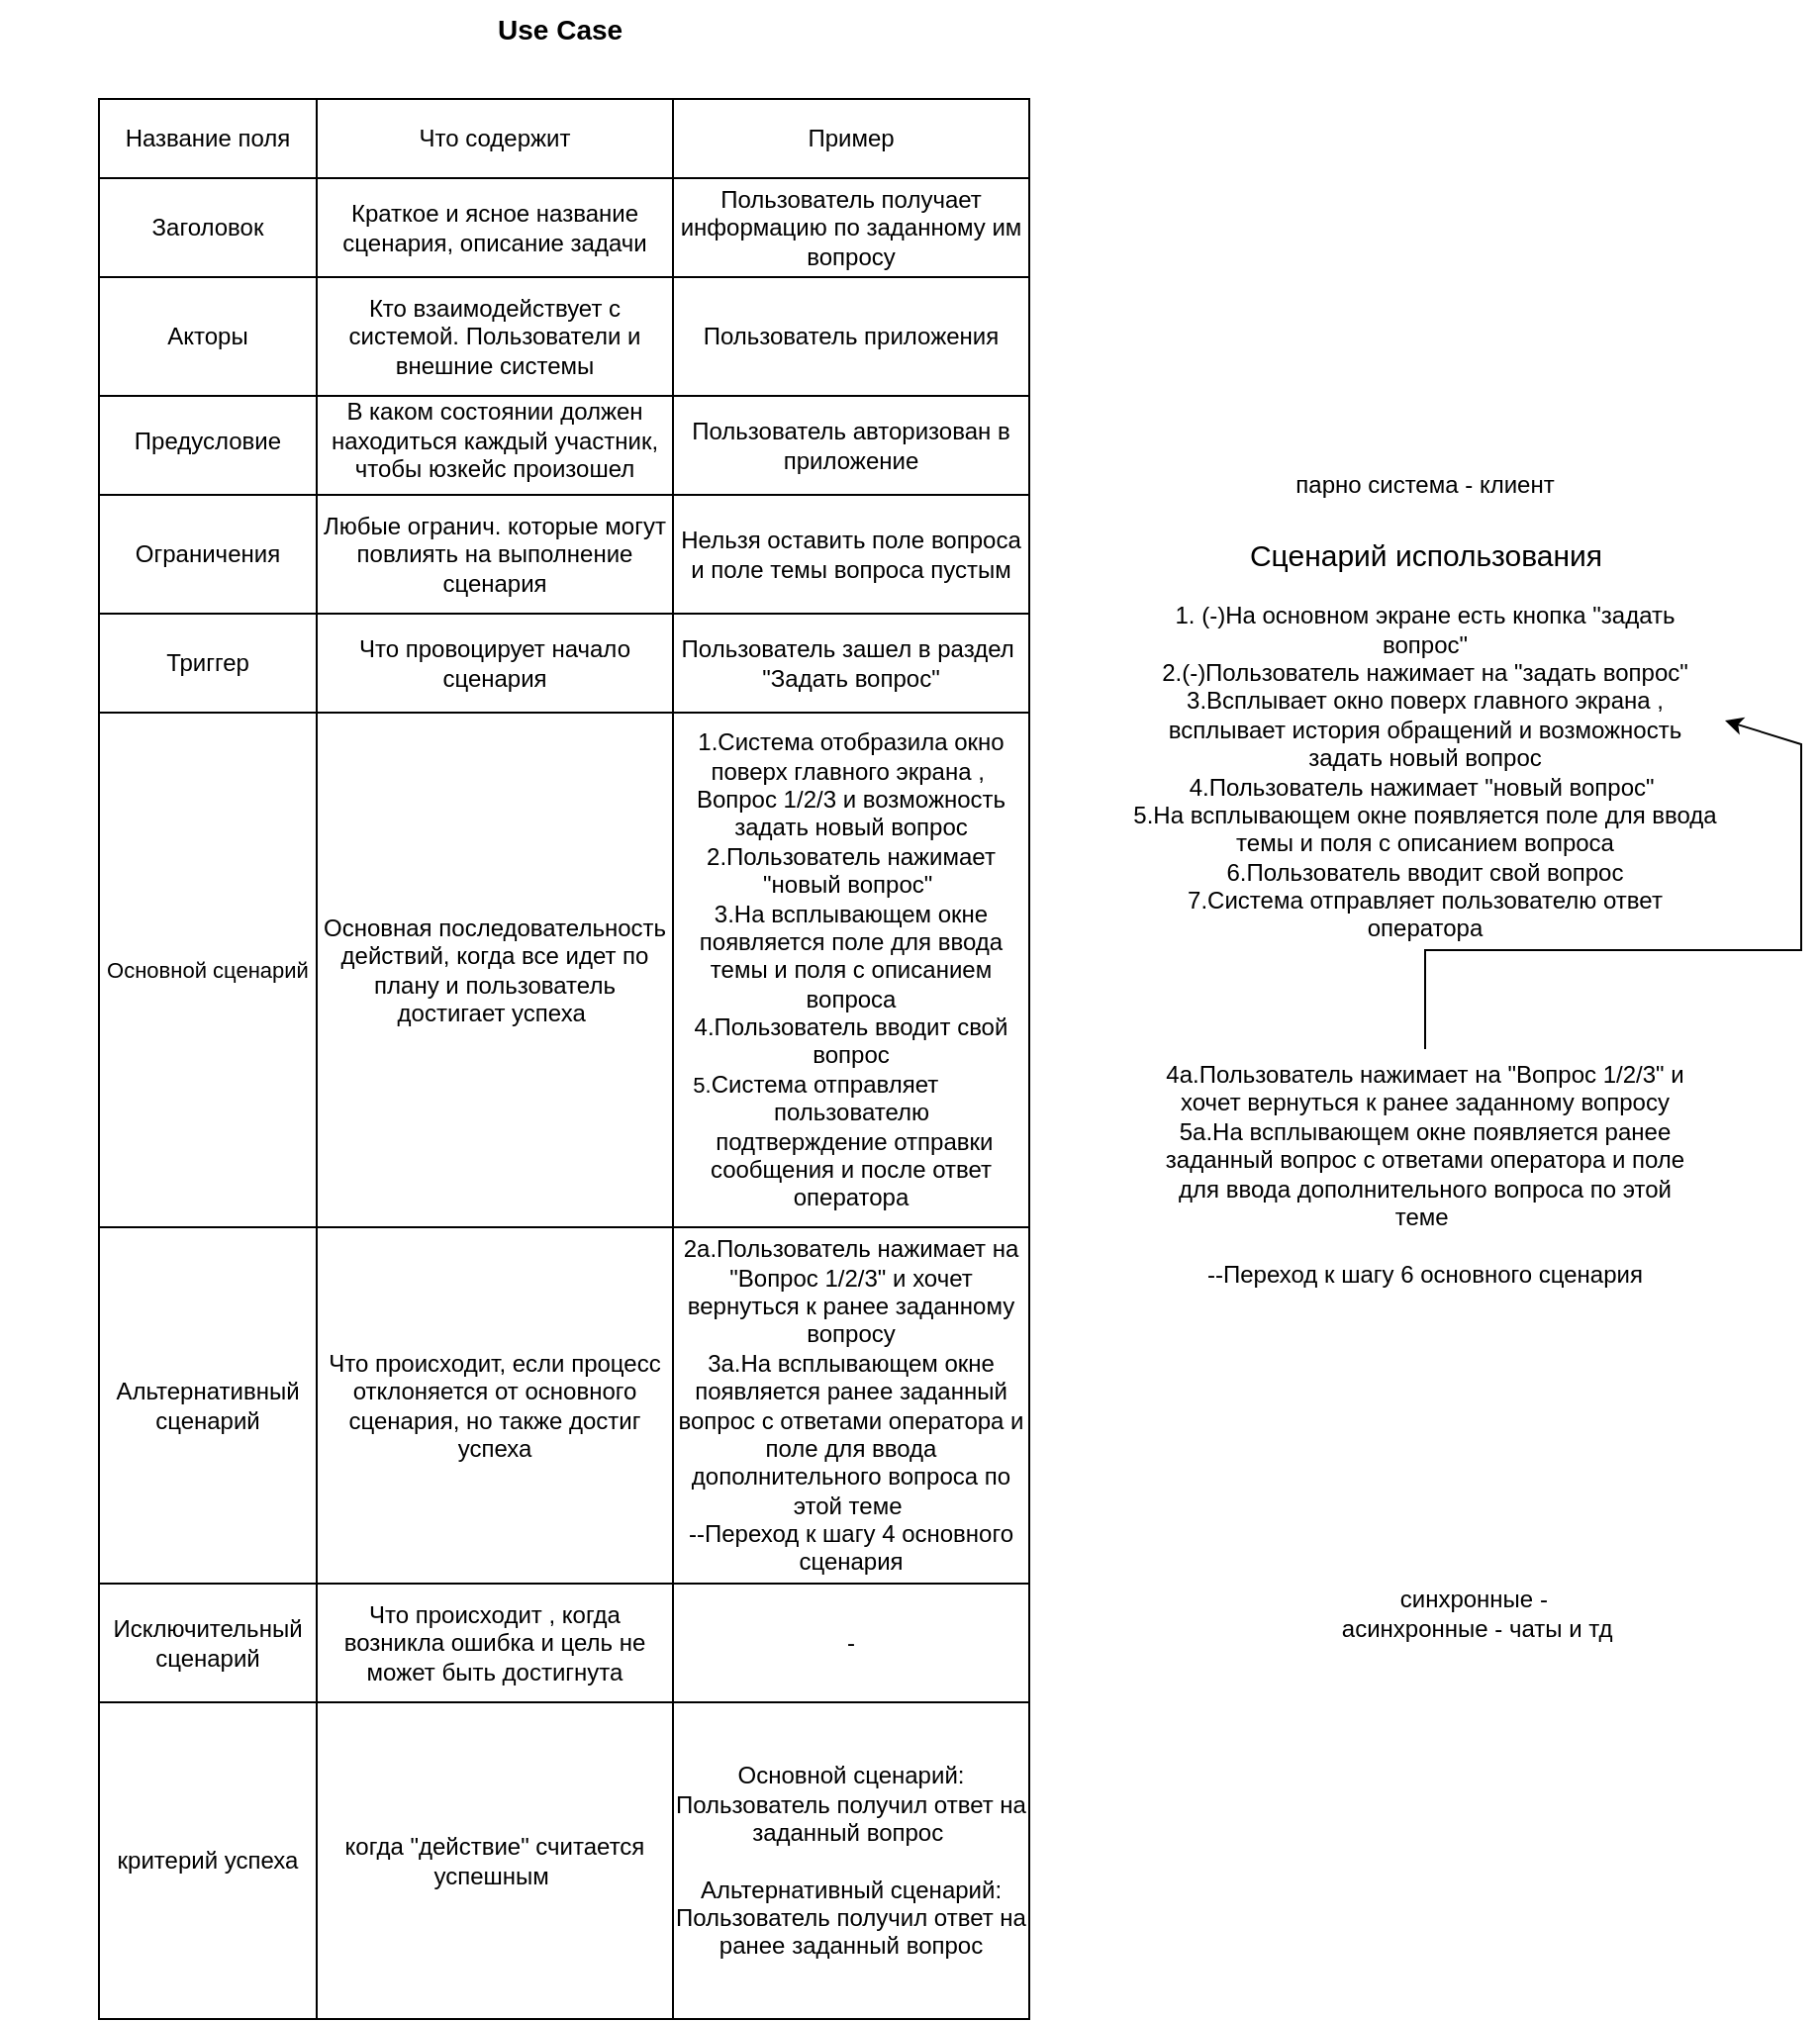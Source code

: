 <mxfile version="24.8.2">
  <diagram name="Страница — 1" id="vVW2spYJy6XFFA4plTyB">
    <mxGraphModel dx="1502" dy="724" grid="1" gridSize="10" guides="1" tooltips="1" connect="1" arrows="1" fold="1" page="1" pageScale="1" pageWidth="827" pageHeight="1169" math="0" shadow="0">
      <root>
        <mxCell id="0" />
        <mxCell id="1" parent="0" />
        <mxCell id="A57y-lmYgFKOgDCGpoUl-1" value="Заголовок" style="rounded=0;whiteSpace=wrap;html=1;" parent="1" vertex="1">
          <mxGeometry x="20" y="90" width="110" height="50" as="geometry" />
        </mxCell>
        <mxCell id="A57y-lmYgFKOgDCGpoUl-2" value="Название поля" style="rounded=0;whiteSpace=wrap;html=1;" parent="1" vertex="1">
          <mxGeometry x="20" y="50" width="110" height="40" as="geometry" />
        </mxCell>
        <mxCell id="A57y-lmYgFKOgDCGpoUl-3" value="&lt;div&gt;&lt;br&gt;&lt;/div&gt;Предусловие" style="rounded=0;whiteSpace=wrap;html=1;align=center;" parent="1" vertex="1">
          <mxGeometry x="20" y="180" width="110" height="70" as="geometry" />
        </mxCell>
        <mxCell id="A57y-lmYgFKOgDCGpoUl-4" value="Акторы" style="rounded=0;whiteSpace=wrap;html=1;" parent="1" vertex="1">
          <mxGeometry x="20" y="140" width="110" height="60" as="geometry" />
        </mxCell>
        <mxCell id="A57y-lmYgFKOgDCGpoUl-5" value="Ограничения" style="rounded=0;whiteSpace=wrap;html=1;" parent="1" vertex="1">
          <mxGeometry x="20" y="250" width="110" height="60" as="geometry" />
        </mxCell>
        <mxCell id="A57y-lmYgFKOgDCGpoUl-7" value="Краткое и ясное название сценария, описание задачи" style="rounded=0;whiteSpace=wrap;html=1;" parent="1" vertex="1">
          <mxGeometry x="130" y="90" width="180" height="50" as="geometry" />
        </mxCell>
        <mxCell id="A57y-lmYgFKOgDCGpoUl-8" value="Что содержит" style="rounded=0;whiteSpace=wrap;html=1;" parent="1" vertex="1">
          <mxGeometry x="130" y="50" width="180" height="40" as="geometry" />
        </mxCell>
        <mxCell id="A57y-lmYgFKOgDCGpoUl-9" value="&lt;div&gt;&lt;br&gt;&lt;/div&gt;В каком состоянии должен находиться каждый участник, чтобы юзкейс произошел" style="rounded=0;whiteSpace=wrap;html=1;" parent="1" vertex="1">
          <mxGeometry x="130" y="180" width="180" height="70" as="geometry" />
        </mxCell>
        <mxCell id="A57y-lmYgFKOgDCGpoUl-10" value="Кто взаимодействует с системой. Пользователи и внешние системы" style="rounded=0;whiteSpace=wrap;html=1;" parent="1" vertex="1">
          <mxGeometry x="130" y="140" width="180" height="60" as="geometry" />
        </mxCell>
        <mxCell id="A57y-lmYgFKOgDCGpoUl-11" value="Любые огранич. которые могут повлиять на выполнение сценария" style="rounded=0;whiteSpace=wrap;html=1;" parent="1" vertex="1">
          <mxGeometry x="130" y="250" width="180" height="60" as="geometry" />
        </mxCell>
        <mxCell id="A57y-lmYgFKOgDCGpoUl-17" value="Триггер" style="rounded=0;whiteSpace=wrap;html=1;" parent="1" vertex="1">
          <mxGeometry x="20" y="310" width="110" height="50" as="geometry" />
        </mxCell>
        <mxCell id="A57y-lmYgFKOgDCGpoUl-18" value="&lt;font style=&quot;font-size: 11px;&quot;&gt;Основной сценарий&lt;/font&gt;" style="rounded=0;whiteSpace=wrap;html=1;" parent="1" vertex="1">
          <mxGeometry x="20" y="360" width="110" height="260" as="geometry" />
        </mxCell>
        <mxCell id="A57y-lmYgFKOgDCGpoUl-19" value="Что провоцирует начало сценария" style="rounded=0;whiteSpace=wrap;html=1;" parent="1" vertex="1">
          <mxGeometry x="130" y="310" width="180" height="50" as="geometry" />
        </mxCell>
        <mxCell id="A57y-lmYgFKOgDCGpoUl-20" value="Основная последовательность действий, когда все идет по плану и пользователь достигает успеха&amp;nbsp;" style="rounded=0;whiteSpace=wrap;html=1;" parent="1" vertex="1">
          <mxGeometry x="130" y="360" width="180" height="260" as="geometry" />
        </mxCell>
        <mxCell id="A57y-lmYgFKOgDCGpoUl-23" value="Альтернативный сценарий" style="rounded=0;whiteSpace=wrap;html=1;" parent="1" vertex="1">
          <mxGeometry x="20" y="620" width="110" height="180" as="geometry" />
        </mxCell>
        <mxCell id="A57y-lmYgFKOgDCGpoUl-24" value="Что происходит, если процесс отклоняется от основного сценария, но также достиг успеха" style="rounded=0;whiteSpace=wrap;html=1;" parent="1" vertex="1">
          <mxGeometry x="130" y="620" width="180" height="180" as="geometry" />
        </mxCell>
        <mxCell id="A57y-lmYgFKOgDCGpoUl-26" value="Исключительный сценарий" style="rounded=0;whiteSpace=wrap;html=1;" parent="1" vertex="1">
          <mxGeometry x="20" y="800" width="110" height="60" as="geometry" />
        </mxCell>
        <mxCell id="A57y-lmYgFKOgDCGpoUl-28" value="Что происходит , когда возникла ошибка и цель не может быть достигнута" style="rounded=0;whiteSpace=wrap;html=1;" parent="1" vertex="1">
          <mxGeometry x="130" y="800" width="180" height="60" as="geometry" />
        </mxCell>
        <mxCell id="A57y-lmYgFKOgDCGpoUl-32" value="Пользователь получает информацию по заданному им вопросу" style="rounded=0;whiteSpace=wrap;html=1;" parent="1" vertex="1">
          <mxGeometry x="310" y="90" width="180" height="50" as="geometry" />
        </mxCell>
        <mxCell id="A57y-lmYgFKOgDCGpoUl-33" value="Пример" style="rounded=0;whiteSpace=wrap;html=1;" parent="1" vertex="1">
          <mxGeometry x="310" y="50" width="180" height="40" as="geometry" />
        </mxCell>
        <mxCell id="A57y-lmYgFKOgDCGpoUl-34" value="Пользователь авторизован в приложение" style="rounded=0;whiteSpace=wrap;html=1;" parent="1" vertex="1">
          <mxGeometry x="310" y="200" width="180" height="50" as="geometry" />
        </mxCell>
        <mxCell id="A57y-lmYgFKOgDCGpoUl-35" value="Пользователь приложения" style="rounded=0;whiteSpace=wrap;html=1;" parent="1" vertex="1">
          <mxGeometry x="310" y="140" width="180" height="60" as="geometry" />
        </mxCell>
        <mxCell id="A57y-lmYgFKOgDCGpoUl-36" value="Нельзя оставить поле вопроса и поле темы вопроса пустым" style="rounded=0;whiteSpace=wrap;html=1;" parent="1" vertex="1">
          <mxGeometry x="310" y="250" width="180" height="60" as="geometry" />
        </mxCell>
        <mxCell id="A57y-lmYgFKOgDCGpoUl-37" value="Пользователь зашел в раздел&amp;nbsp; &quot;Задать вопрос&quot;" style="rounded=0;whiteSpace=wrap;html=1;" parent="1" vertex="1">
          <mxGeometry x="310" y="310" width="180" height="50" as="geometry" />
        </mxCell>
        <mxCell id="A57y-lmYgFKOgDCGpoUl-38" value="&lt;div&gt;1.Система отобразила окно поверх главного экрана ,&amp;nbsp; Вопрос 1/2/3 и возможность задать новый вопрос&lt;/div&gt;&lt;div&gt;2.Пользователь нажимает &quot;новый вопрос&quot;&amp;nbsp;&lt;/div&gt;&lt;div&gt;3.На всплывающем окне появляется поле для ввода темы и поля с описанием вопроса&lt;/div&gt;&lt;div&gt;4.Пользователь вводит свой вопрос&lt;/div&gt;&lt;div style=&quot;text-align: left;&quot;&gt;&lt;span style=&quot;font-size: 11px; background-color: initial;&quot;&gt;&amp;nbsp; &amp;nbsp;5.&lt;/span&gt;&lt;font style=&quot;font-size: 12px;&quot;&gt;&lt;span style=&quot;background-color: initial;&quot;&gt;Система&amp;nbsp;&lt;/span&gt;&lt;font style=&quot;background-color: initial; font-size: 12px;&quot;&gt;отправляет&lt;/font&gt;&lt;span style=&quot;background-color: initial;&quot;&gt;&amp;nbsp;&lt;/span&gt;&lt;/font&gt;&lt;/div&gt;&lt;div style=&quot;text-align: left;&quot;&gt;&lt;span style=&quot;background-color: initial;&quot;&gt;&lt;font style=&quot;font-size: 12px;&quot;&gt;&amp;nbsp; &amp;nbsp; &amp;nbsp; &amp;nbsp; &amp;nbsp; &amp;nbsp; &amp;nbsp; &amp;nbsp;пользователю&lt;/font&gt;&lt;/span&gt;&lt;/div&gt;&lt;div style=&quot;&quot;&gt;&lt;span style=&quot;background-color: initial;&quot;&gt;&lt;font style=&quot;font-size: 12px;&quot;&gt;&amp;nbsp;подтверждение отправки сообщения и после ответ оператора&lt;/font&gt;&lt;/span&gt;&lt;/div&gt;" style="rounded=0;whiteSpace=wrap;html=1;" parent="1" vertex="1">
          <mxGeometry x="310" y="360" width="180" height="260" as="geometry" />
        </mxCell>
        <mxCell id="A57y-lmYgFKOgDCGpoUl-39" value="2a.Пользователь нажимает на &quot;Вопрос 1/2/3&quot; и хочет вернуться к ранее заданному вопросу&lt;div&gt;3a.На в&lt;span style=&quot;background-color: initial;&quot;&gt;сплывающем окне появляется ранее заданный вопрос с ответами оператора и поле для ввода дополнительного вопроса по этой теме&amp;nbsp;&lt;/span&gt;&lt;/div&gt;&lt;div&gt;--Переход к шагу 4 основного сценария&lt;/div&gt;" style="rounded=0;whiteSpace=wrap;html=1;" parent="1" vertex="1">
          <mxGeometry x="310" y="620" width="180" height="180" as="geometry" />
        </mxCell>
        <mxCell id="A57y-lmYgFKOgDCGpoUl-40" value="-" style="rounded=0;whiteSpace=wrap;html=1;" parent="1" vertex="1">
          <mxGeometry x="310" y="800" width="180" height="60" as="geometry" />
        </mxCell>
        <mxCell id="A57y-lmYgFKOgDCGpoUl-42" value="1. (-)На основном экране есть кнопка &quot;задать вопрос&quot;&lt;div&gt;2.(-)Пользователь нажимает на &quot;задать вопрос&quot;&lt;/div&gt;&lt;div&gt;3.Всплывает окно поверх главного экрана , всплывает история обращений и возможность задать новый вопрос&lt;/div&gt;&lt;div&gt;4.Пользователь нажимает &quot;новый вопрос&quot;&amp;nbsp;&lt;/div&gt;&lt;div&gt;5.На всплывающем окне появляется поле для ввода темы и поля с описанием вопроса&lt;/div&gt;&lt;div&gt;6.Пользователь вводит свой вопрос&lt;/div&gt;&lt;div&gt;7.Система отправляет&amp;nbsp;&lt;span style=&quot;background-color: initial;&quot;&gt;пользователю&lt;/span&gt;&lt;span style=&quot;background-color: initial;&quot;&gt;&amp;nbsp;ответ оператора&lt;/span&gt;&lt;/div&gt;" style="text;html=1;align=center;verticalAlign=middle;whiteSpace=wrap;rounded=0;" parent="1" vertex="1">
          <mxGeometry x="540" y="280" width="300" height="220" as="geometry" />
        </mxCell>
        <mxCell id="A57y-lmYgFKOgDCGpoUl-43" value="4a.Пользователь нажимает на &quot;Вопрос 1/2/3&quot; и хочет вернуться к ранее заданному вопросу&lt;div&gt;5a.На в&lt;span style=&quot;background-color: initial;&quot;&gt;сплывающем окне появляется ранее заданный вопрос с ответами оператора и поле для ввода дополнительного вопроса по этой теме&amp;nbsp;&lt;br&gt;&lt;/span&gt;&lt;/div&gt;&lt;div&gt;&lt;br&gt;&lt;/div&gt;&lt;div&gt;--Переход к шагу 6 основного сценария&lt;/div&gt;" style="text;html=1;align=center;verticalAlign=middle;whiteSpace=wrap;rounded=0;" parent="1" vertex="1">
          <mxGeometry x="550" y="530" width="280" height="125" as="geometry" />
        </mxCell>
        <mxCell id="A57y-lmYgFKOgDCGpoUl-44" value="&lt;div&gt;парно система - клиент&lt;/div&gt;" style="text;html=1;align=center;verticalAlign=middle;whiteSpace=wrap;rounded=0;" parent="1" vertex="1">
          <mxGeometry x="610" y="230" width="160" height="30" as="geometry" />
        </mxCell>
        <mxCell id="A57y-lmYgFKOgDCGpoUl-45" value="&lt;font style=&quot;font-size: 15px;&quot;&gt;Сценарий использования&lt;/font&gt;" style="text;html=1;align=center;verticalAlign=middle;whiteSpace=wrap;rounded=0;" parent="1" vertex="1">
          <mxGeometry x="587.5" y="265" width="205" height="30" as="geometry" />
        </mxCell>
        <mxCell id="A57y-lmYgFKOgDCGpoUl-47" value="" style="endArrow=classic;html=1;rounded=0;exitX=0.5;exitY=0;exitDx=0;exitDy=0;entryX=1.005;entryY=0.382;entryDx=0;entryDy=0;entryPerimeter=0;" parent="1" source="A57y-lmYgFKOgDCGpoUl-43" target="A57y-lmYgFKOgDCGpoUl-42" edge="1">
          <mxGeometry width="50" height="50" relative="1" as="geometry">
            <mxPoint x="430" y="500" as="sourcePoint" />
            <mxPoint x="880" y="310" as="targetPoint" />
            <Array as="points">
              <mxPoint x="690" y="480" />
              <mxPoint x="880" y="480" />
              <mxPoint x="880" y="376" />
            </Array>
          </mxGeometry>
        </mxCell>
        <mxCell id="4izaym5GNSLJOOVfda-g-1" value="синхронные -&amp;nbsp;&amp;nbsp;&lt;br&gt;асинхронные - чаты и тд&amp;nbsp;" style="text;html=1;align=center;verticalAlign=middle;whiteSpace=wrap;rounded=0;" parent="1" vertex="1">
          <mxGeometry x="587.5" y="800" width="260" height="30" as="geometry" />
        </mxCell>
        <mxCell id="4izaym5GNSLJOOVfda-g-3" value="критерий успеха" style="rounded=0;whiteSpace=wrap;html=1;" parent="1" vertex="1">
          <mxGeometry x="20" y="860" width="110" height="160" as="geometry" />
        </mxCell>
        <mxCell id="Hu2i-OZD1dNHTR5DfARR-1" value="когда &quot;действие&quot; считается успешным&amp;nbsp;" style="rounded=0;whiteSpace=wrap;html=1;" vertex="1" parent="1">
          <mxGeometry x="130" y="860" width="180" height="160" as="geometry" />
        </mxCell>
        <mxCell id="Hu2i-OZD1dNHTR5DfARR-2" value="Основной сценарий: Пользователь получил ответ на заданный вопрос&amp;nbsp;&lt;br&gt;&lt;br&gt;&lt;div&gt;Альтернативный сценарий: Пользователь получил ответ на ранее заданный вопрос&lt;br&gt;&lt;/div&gt;" style="rounded=0;whiteSpace=wrap;html=1;" vertex="1" parent="1">
          <mxGeometry x="310" y="860" width="180" height="160" as="geometry" />
        </mxCell>
        <mxCell id="Hu2i-OZD1dNHTR5DfARR-3" value="&lt;font style=&quot;font-size: 14px;&quot;&gt;&lt;b&gt;Use Case&amp;nbsp;&lt;/b&gt;&lt;/font&gt;" style="text;html=1;align=center;verticalAlign=middle;whiteSpace=wrap;rounded=0;" vertex="1" parent="1">
          <mxGeometry x="-30" width="570" height="30" as="geometry" />
        </mxCell>
      </root>
    </mxGraphModel>
  </diagram>
</mxfile>
